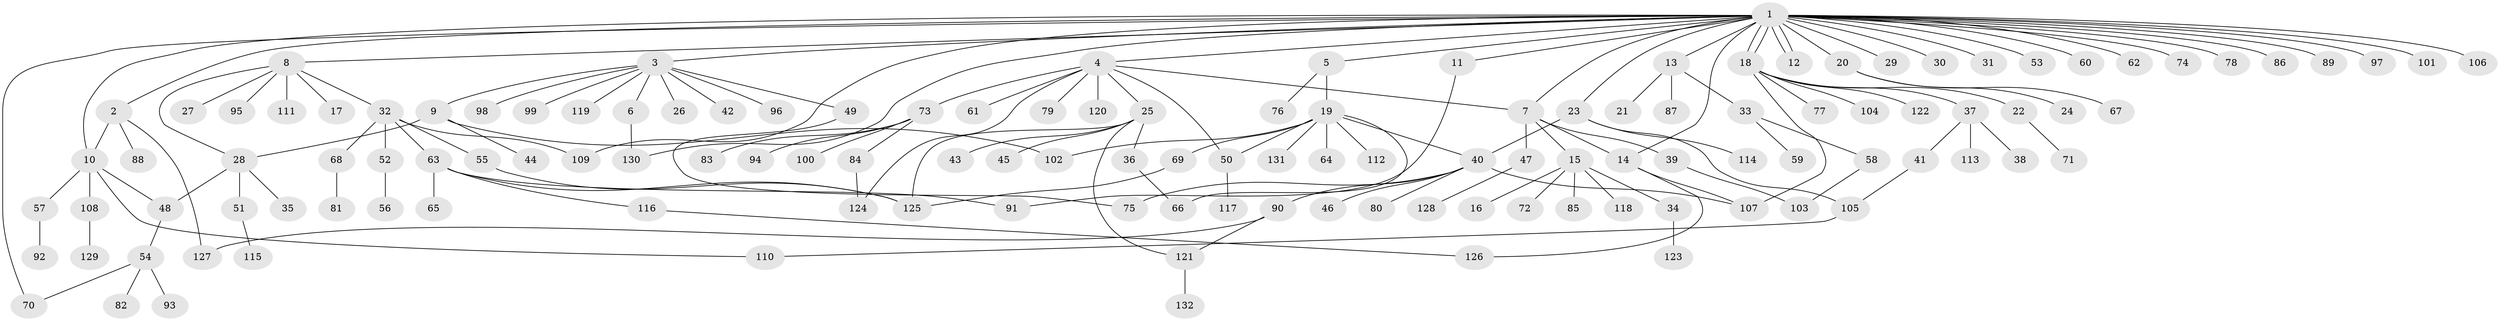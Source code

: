 // coarse degree distribution, {13: 0.030303030303030304, 3: 0.13636363636363635, 9: 0.015151515151515152, 8: 0.015151515151515152, 2: 0.18181818181818182, 6: 0.045454545454545456, 5: 0.045454545454545456, 1: 0.4393939393939394, 4: 0.09090909090909091}
// Generated by graph-tools (version 1.1) at 2025/50/03/04/25 22:50:16]
// undirected, 132 vertices, 159 edges
graph export_dot {
  node [color=gray90,style=filled];
  1;
  2;
  3;
  4;
  5;
  6;
  7;
  8;
  9;
  10;
  11;
  12;
  13;
  14;
  15;
  16;
  17;
  18;
  19;
  20;
  21;
  22;
  23;
  24;
  25;
  26;
  27;
  28;
  29;
  30;
  31;
  32;
  33;
  34;
  35;
  36;
  37;
  38;
  39;
  40;
  41;
  42;
  43;
  44;
  45;
  46;
  47;
  48;
  49;
  50;
  51;
  52;
  53;
  54;
  55;
  56;
  57;
  58;
  59;
  60;
  61;
  62;
  63;
  64;
  65;
  66;
  67;
  68;
  69;
  70;
  71;
  72;
  73;
  74;
  75;
  76;
  77;
  78;
  79;
  80;
  81;
  82;
  83;
  84;
  85;
  86;
  87;
  88;
  89;
  90;
  91;
  92;
  93;
  94;
  95;
  96;
  97;
  98;
  99;
  100;
  101;
  102;
  103;
  104;
  105;
  106;
  107;
  108;
  109;
  110;
  111;
  112;
  113;
  114;
  115;
  116;
  117;
  118;
  119;
  120;
  121;
  122;
  123;
  124;
  125;
  126;
  127;
  128;
  129;
  130;
  131;
  132;
  1 -- 2;
  1 -- 3;
  1 -- 4;
  1 -- 5;
  1 -- 7;
  1 -- 8;
  1 -- 10;
  1 -- 11;
  1 -- 12;
  1 -- 12;
  1 -- 13;
  1 -- 14;
  1 -- 18;
  1 -- 18;
  1 -- 20;
  1 -- 23;
  1 -- 29;
  1 -- 30;
  1 -- 31;
  1 -- 53;
  1 -- 60;
  1 -- 62;
  1 -- 70;
  1 -- 74;
  1 -- 78;
  1 -- 86;
  1 -- 89;
  1 -- 97;
  1 -- 101;
  1 -- 106;
  1 -- 109;
  1 -- 130;
  2 -- 10;
  2 -- 88;
  2 -- 127;
  3 -- 6;
  3 -- 9;
  3 -- 26;
  3 -- 42;
  3 -- 49;
  3 -- 96;
  3 -- 98;
  3 -- 99;
  3 -- 119;
  4 -- 7;
  4 -- 25;
  4 -- 50;
  4 -- 61;
  4 -- 73;
  4 -- 79;
  4 -- 120;
  4 -- 124;
  5 -- 19;
  5 -- 76;
  6 -- 130;
  7 -- 14;
  7 -- 15;
  7 -- 39;
  7 -- 47;
  8 -- 17;
  8 -- 27;
  8 -- 28;
  8 -- 32;
  8 -- 95;
  8 -- 111;
  9 -- 28;
  9 -- 44;
  9 -- 102;
  10 -- 48;
  10 -- 57;
  10 -- 108;
  10 -- 110;
  11 -- 91;
  13 -- 21;
  13 -- 33;
  13 -- 87;
  14 -- 107;
  14 -- 126;
  15 -- 16;
  15 -- 34;
  15 -- 72;
  15 -- 85;
  15 -- 118;
  18 -- 22;
  18 -- 37;
  18 -- 77;
  18 -- 104;
  18 -- 107;
  18 -- 122;
  19 -- 40;
  19 -- 50;
  19 -- 64;
  19 -- 66;
  19 -- 69;
  19 -- 102;
  19 -- 112;
  19 -- 131;
  20 -- 24;
  20 -- 67;
  22 -- 71;
  23 -- 40;
  23 -- 105;
  23 -- 114;
  25 -- 36;
  25 -- 43;
  25 -- 45;
  25 -- 121;
  25 -- 125;
  28 -- 35;
  28 -- 48;
  28 -- 51;
  32 -- 52;
  32 -- 55;
  32 -- 63;
  32 -- 68;
  32 -- 109;
  33 -- 58;
  33 -- 59;
  34 -- 123;
  36 -- 66;
  37 -- 38;
  37 -- 41;
  37 -- 113;
  39 -- 103;
  40 -- 46;
  40 -- 75;
  40 -- 80;
  40 -- 90;
  40 -- 107;
  41 -- 105;
  47 -- 128;
  48 -- 54;
  49 -- 75;
  50 -- 117;
  51 -- 115;
  52 -- 56;
  54 -- 70;
  54 -- 82;
  54 -- 93;
  55 -- 125;
  57 -- 92;
  58 -- 103;
  63 -- 65;
  63 -- 91;
  63 -- 116;
  63 -- 125;
  68 -- 81;
  69 -- 125;
  73 -- 83;
  73 -- 84;
  73 -- 94;
  73 -- 100;
  84 -- 124;
  90 -- 121;
  90 -- 127;
  105 -- 110;
  108 -- 129;
  116 -- 126;
  121 -- 132;
}
